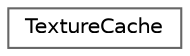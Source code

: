 digraph "Graphical Class Hierarchy"
{
 // LATEX_PDF_SIZE
  bgcolor="transparent";
  edge [fontname=Helvetica,fontsize=10,labelfontname=Helvetica,labelfontsize=10];
  node [fontname=Helvetica,fontsize=10,shape=box,height=0.2,width=0.4];
  rankdir="LR";
  Node0 [id="Node000000",label="TextureCache",height=0.2,width=0.4,color="grey40", fillcolor="white", style="filled",URL="$structTextureCache.html",tooltip="Structure to cache textures."];
}
